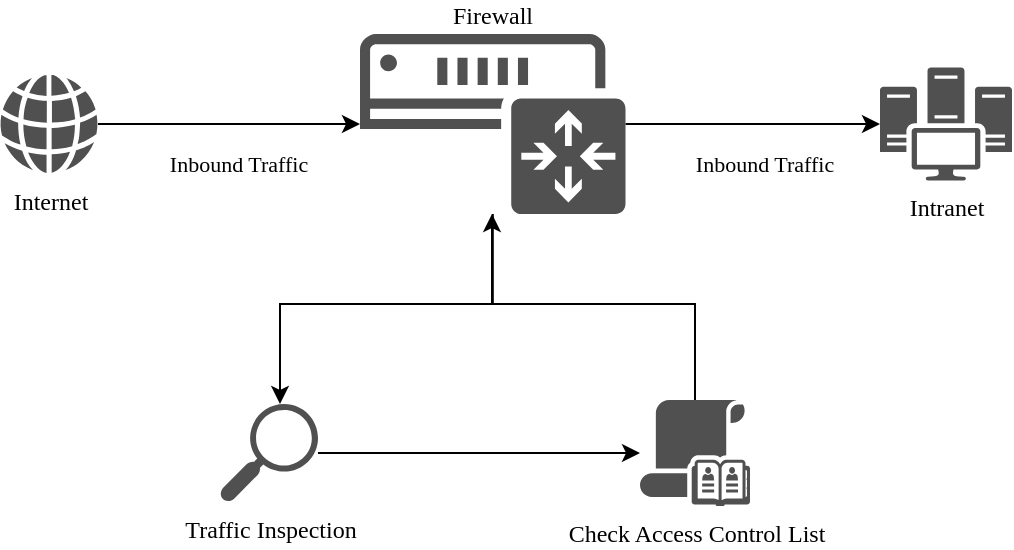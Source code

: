 <mxfile version="24.4.13" type="github">
  <diagram name="Page-1" id="ZBsWcAgryqf46eoq0MgE">
    <mxGraphModel dx="624" dy="1951" grid="1" gridSize="10" guides="1" tooltips="1" connect="1" arrows="1" fold="1" page="1" pageScale="1" pageWidth="850" pageHeight="1100" math="0" shadow="0">
      <root>
        <mxCell id="0" />
        <mxCell id="1" parent="0" />
        <mxCell id="O7FgQCfJIdM5kgI8bMn7-10" style="edgeStyle=orthogonalEdgeStyle;rounded=0;orthogonalLoop=1;jettySize=auto;html=1;fontFamily=Jetbrains Mono;" edge="1" parent="1" source="O7FgQCfJIdM5kgI8bMn7-1" target="O7FgQCfJIdM5kgI8bMn7-6">
          <mxGeometry relative="1" as="geometry">
            <Array as="points">
              <mxPoint x="326" y="550" />
              <mxPoint x="220" y="550" />
            </Array>
          </mxGeometry>
        </mxCell>
        <mxCell id="O7FgQCfJIdM5kgI8bMn7-13" style="edgeStyle=orthogonalEdgeStyle;rounded=0;orthogonalLoop=1;jettySize=auto;html=1;fontFamily=Jetbrains Mono;" edge="1" parent="1" source="O7FgQCfJIdM5kgI8bMn7-1" target="O7FgQCfJIdM5kgI8bMn7-12">
          <mxGeometry relative="1" as="geometry" />
        </mxCell>
        <mxCell id="O7FgQCfJIdM5kgI8bMn7-15" value="Inbound Traffic" style="edgeLabel;html=1;align=center;verticalAlign=middle;resizable=0;points=[];fontFamily=Jetbrains Mono;" vertex="1" connectable="0" parent="O7FgQCfJIdM5kgI8bMn7-13">
          <mxGeometry x="0.218" relative="1" as="geometry">
            <mxPoint x="-8" y="20" as="offset" />
          </mxGeometry>
        </mxCell>
        <mxCell id="O7FgQCfJIdM5kgI8bMn7-1" value="Firewall" style="sketch=0;pointerEvents=1;shadow=0;dashed=0;html=1;strokeColor=none;fillColor=#505050;labelPosition=center;verticalLabelPosition=top;verticalAlign=bottom;outlineConnect=0;align=center;shape=mxgraph.office.devices.ip_gateway;fontFamily=Jetbrains Mono;" vertex="1" parent="1">
          <mxGeometry x="260" y="415" width="132.75" height="90" as="geometry" />
        </mxCell>
        <mxCell id="O7FgQCfJIdM5kgI8bMn7-3" style="edgeStyle=orthogonalEdgeStyle;rounded=0;orthogonalLoop=1;jettySize=auto;html=1;fontFamily=Jetbrains Mono;" edge="1" parent="1" source="O7FgQCfJIdM5kgI8bMn7-2" target="O7FgQCfJIdM5kgI8bMn7-1">
          <mxGeometry relative="1" as="geometry" />
        </mxCell>
        <mxCell id="O7FgQCfJIdM5kgI8bMn7-14" value="Inbound Traffic" style="edgeLabel;html=1;align=center;verticalAlign=middle;resizable=0;points=[];fontFamily=Jetbrains Mono;" vertex="1" connectable="0" parent="O7FgQCfJIdM5kgI8bMn7-3">
          <mxGeometry x="0.267" y="-1" relative="1" as="geometry">
            <mxPoint x="-13" y="19" as="offset" />
          </mxGeometry>
        </mxCell>
        <mxCell id="O7FgQCfJIdM5kgI8bMn7-2" value="Internet" style="sketch=0;pointerEvents=1;shadow=0;dashed=0;html=1;strokeColor=none;fillColor=#505050;labelPosition=center;verticalLabelPosition=bottom;verticalAlign=top;outlineConnect=0;align=center;shape=mxgraph.office.concepts.globe_internet;fontFamily=Jetbrains Mono;" vertex="1" parent="1">
          <mxGeometry x="80" y="435.5" width="49" height="49" as="geometry" />
        </mxCell>
        <mxCell id="O7FgQCfJIdM5kgI8bMn7-8" value="" style="edgeStyle=orthogonalEdgeStyle;rounded=0;orthogonalLoop=1;jettySize=auto;html=1;fontFamily=Jetbrains Mono;" edge="1" parent="1" source="O7FgQCfJIdM5kgI8bMn7-6" target="O7FgQCfJIdM5kgI8bMn7-7">
          <mxGeometry relative="1" as="geometry" />
        </mxCell>
        <mxCell id="O7FgQCfJIdM5kgI8bMn7-6" value="Traffic Inspection" style="sketch=0;pointerEvents=1;shadow=0;dashed=0;html=1;strokeColor=none;fillColor=#505050;labelPosition=center;verticalLabelPosition=bottom;verticalAlign=top;outlineConnect=0;align=center;shape=mxgraph.office.concepts.search;fontFamily=Jetbrains Mono;" vertex="1" parent="1">
          <mxGeometry x="190" y="600" width="49" height="49" as="geometry" />
        </mxCell>
        <mxCell id="O7FgQCfJIdM5kgI8bMn7-17" style="edgeStyle=orthogonalEdgeStyle;rounded=0;orthogonalLoop=1;jettySize=auto;html=1;" edge="1" parent="1" source="O7FgQCfJIdM5kgI8bMn7-7" target="O7FgQCfJIdM5kgI8bMn7-1">
          <mxGeometry relative="1" as="geometry">
            <Array as="points">
              <mxPoint x="428" y="550" />
              <mxPoint x="326" y="550" />
            </Array>
          </mxGeometry>
        </mxCell>
        <mxCell id="O7FgQCfJIdM5kgI8bMn7-7" value="Check Access Control List" style="sketch=0;pointerEvents=1;shadow=0;dashed=0;html=1;strokeColor=none;fillColor=#505050;labelPosition=center;verticalLabelPosition=bottom;verticalAlign=top;outlineConnect=0;align=center;shape=mxgraph.office.security.address_book_policies;fontFamily=Jetbrains Mono;" vertex="1" parent="1">
          <mxGeometry x="400" y="598" width="55" height="53" as="geometry" />
        </mxCell>
        <mxCell id="O7FgQCfJIdM5kgI8bMn7-12" value="Intranet" style="sketch=0;pointerEvents=1;shadow=0;dashed=0;html=1;strokeColor=none;fillColor=#505050;labelPosition=center;verticalLabelPosition=bottom;verticalAlign=top;outlineConnect=0;align=center;shape=mxgraph.office.servers.scom;fontFamily=Jetbrains Mono;" vertex="1" parent="1">
          <mxGeometry x="520" y="431.75" width="66" height="56.5" as="geometry" />
        </mxCell>
      </root>
    </mxGraphModel>
  </diagram>
</mxfile>
